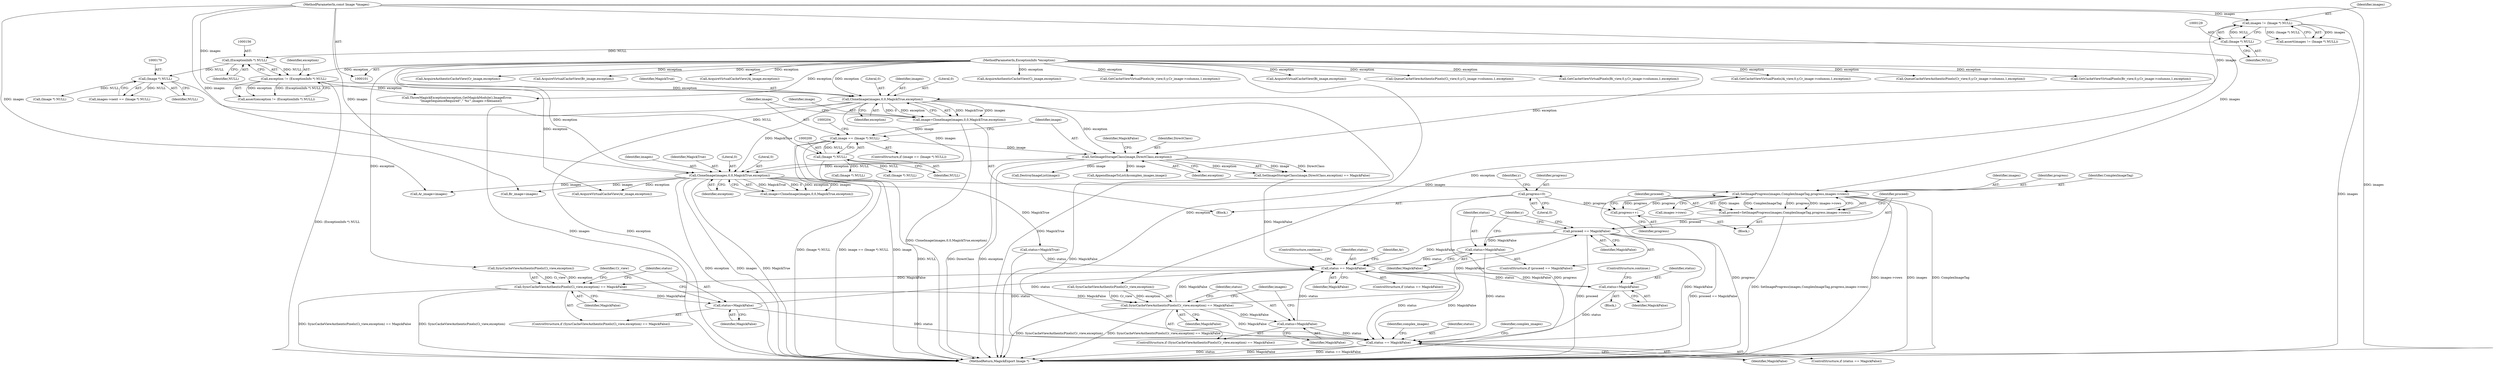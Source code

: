 digraph "0_ImageMagick_d5089971bd792311aaab5cb73460326d7ef7f32d@pointer" {
"1000878" [label="(Call,SetImageProgress(images,ComplexImageTag,progress,images->rows))"];
"1000102" [label="(MethodParameterIn,const Image *images)"];
"1000234" [label="(Call,CloneImage(images,0,0,MagickTrue,exception))"];
"1000190" [label="(Call,CloneImage(images,0,0,MagickTrue,exception))"];
"1000126" [label="(Call,images != (Image *) NULL)"];
"1000128" [label="(Call,(Image *) NULL)"];
"1000153" [label="(Call,exception != (ExceptionInfo *) NULL)"];
"1000104" [label="(MethodParameterIn,ExceptionInfo *exception)"];
"1000155" [label="(Call,(ExceptionInfo *) NULL)"];
"1000208" [label="(Call,SetImageStorageClass(image,DirectClass,exception))"];
"1000197" [label="(Call,image == (Image *) NULL)"];
"1000188" [label="(Call,image=CloneImage(images,0,0,MagickTrue,exception))"];
"1000199" [label="(Call,(Image *) NULL)"];
"1000169" [label="(Call,(Image *) NULL)"];
"1000874" [label="(Call,progress++)"];
"1000374" [label="(Call,progress=0)"];
"1000878" [label="(Call,SetImageProgress(images,ComplexImageTag,progress,images->rows))"];
"1000876" [label="(Call,proceed=SetImageProgress(images,ComplexImageTag,progress,images->rows))"];
"1000886" [label="(Call,proceed == MagickFalse)"];
"1000395" [label="(Call,status == MagickFalse)"];
"1000502" [label="(Call,status=MagickFalse)"];
"1000917" [label="(Call,status == MagickFalse)"];
"1000847" [label="(Call,SyncCacheViewAuthenticPixels(Ci_view,exception) == MagickFalse)"];
"1000852" [label="(Call,status=MagickFalse)"];
"1000856" [label="(Call,SyncCacheViewAuthenticPixels(Cr_view,exception) == MagickFalse)"];
"1000861" [label="(Call,status=MagickFalse)"];
"1000889" [label="(Call,status=MagickFalse)"];
"1000175" [label="(Call,ThrowMagickException(exception,GetMagickModule(),ImageError,\n        \"ImageSequenceRequired\",\"`%s'\",images->filename))"];
"1000874" [label="(Call,progress++)"];
"1000412" [label="(Call,GetCacheViewVirtualPixels(Ai_view,0,y,Cr_image->columns,1,exception))"];
"1000188" [label="(Call,image=CloneImage(images,0,0,MagickTrue,exception))"];
"1000343" [label="(Call,AcquireVirtualCacheView(Ar_image,exception))"];
"1000445" [label="(Call,QueueCacheViewAuthenticPixels(Cr_view,0,y,Cr_image->columns,1,exception))"];
"1000888" [label="(Identifier,MagickFalse)"];
"1000194" [label="(Identifier,MagickTrue)"];
"1000878" [label="(Call,SetImageProgress(images,ComplexImageTag,progress,images->rows))"];
"1000189" [label="(Identifier,image)"];
"1000198" [label="(Identifier,image)"];
"1000155" [label="(Call,(ExceptionInfo *) NULL)"];
"1000102" [label="(MethodParameterIn,const Image *images)"];
"1000846" [label="(ControlStructure,if (SyncCacheViewAuthenticPixels(Ci_view,exception) == MagickFalse))"];
"1000423" [label="(Call,GetCacheViewVirtualPixels(Br_view,0,y,Cr_image->columns,1,exception))"];
"1000208" [label="(Call,SetImageStorageClass(image,DirectClass,exception))"];
"1000169" [label="(Call,(Image *) NULL)"];
"1000286" [label="(Call,Br_image=images)"];
"1000105" [label="(Block,)"];
"1000856" [label="(Call,SyncCacheViewAuthenticPixels(Cr_view,exception) == MagickFalse)"];
"1000228" [label="(Call,AppendImageToList(&complex_images,image))"];
"1000880" [label="(Identifier,ComplexImageTag)"];
"1000501" [label="(Block,)"];
"1000363" [label="(Call,AcquireAuthenticCacheView(Cr_image,exception))"];
"1000353" [label="(Call,AcquireVirtualCacheView(Br_image,exception))"];
"1000848" [label="(Call,SyncCacheViewAuthenticPixels(Ci_view,exception))"];
"1000400" [label="(Identifier,Ar)"];
"1000886" [label="(Call,proceed == MagickFalse)"];
"1000919" [label="(Identifier,MagickFalse)"];
"1000153" [label="(Call,exception != (ExceptionInfo *) NULL)"];
"1000211" [label="(Identifier,exception)"];
"1000278" [label="(Call,Ar_image=images)"];
"1000126" [label="(Call,images != (Image *) NULL)"];
"1000505" [label="(ControlStructure,continue;)"];
"1000397" [label="(Identifier,MagickFalse)"];
"1000926" [label="(MethodReturn,MagickExport Image *)"];
"1000889" [label="(Call,status=MagickFalse)"];
"1000192" [label="(Literal,0)"];
"1000847" [label="(Call,SyncCacheViewAuthenticPixels(Ci_view,exception) == MagickFalse)"];
"1000232" [label="(Call,image=CloneImage(images,0,0,MagickTrue,exception))"];
"1000389" [label="(Identifier,y)"];
"1000243" [label="(Call,(Image *) NULL)"];
"1000128" [label="(Call,(Image *) NULL)"];
"1000195" [label="(Identifier,exception)"];
"1000348" [label="(Call,AcquireVirtualCacheView(Ai_image,exception))"];
"1000207" [label="(Call,SetImageStorageClass(image,DirectClass,exception) == MagickFalse)"];
"1000368" [label="(Call,AcquireAuthenticCacheView(Ci_image,exception))"];
"1000165" [label="(Call,images->next == (Image *) NULL)"];
"1000236" [label="(Literal,0)"];
"1000130" [label="(Identifier,NULL)"];
"1000885" [label="(ControlStructure,if (proceed == MagickFalse))"];
"1000890" [label="(Identifier,status)"];
"1000502" [label="(Call,status=MagickFalse)"];
"1000398" [label="(ControlStructure,continue;)"];
"1000860" [label="(Identifier,MagickFalse)"];
"1000239" [label="(Identifier,exception)"];
"1000235" [label="(Identifier,images)"];
"1000238" [label="(Identifier,MagickTrue)"];
"1000127" [label="(Identifier,images)"];
"1000375" [label="(Identifier,progress)"];
"1000209" [label="(Identifier,image)"];
"1000376" [label="(Literal,0)"];
"1000171" [label="(Identifier,NULL)"];
"1000916" [label="(ControlStructure,if (status == MagickFalse))"];
"1000855" [label="(ControlStructure,if (SyncCacheViewAuthenticPixels(Cr_view,exception) == MagickFalse))"];
"1000237" [label="(Literal,0)"];
"1000394" [label="(ControlStructure,if (status == MagickFalse))"];
"1000876" [label="(Call,proceed=SetImageProgress(images,ComplexImageTag,progress,images->rows))"];
"1000401" [label="(Call,GetCacheViewVirtualPixels(Ar_view,0,y,Cr_image->columns,1,exception))"];
"1000504" [label="(Identifier,MagickFalse)"];
"1000152" [label="(Call,assert(exception != (ExceptionInfo *) NULL))"];
"1000201" [label="(Identifier,NULL)"];
"1000203" [label="(Call,(Image *) NULL)"];
"1000879" [label="(Identifier,images)"];
"1000882" [label="(Call,images->rows)"];
"1000104" [label="(MethodParameterIn,ExceptionInfo *exception)"];
"1000921" [label="(Identifier,complex_images)"];
"1000234" [label="(Call,CloneImage(images,0,0,MagickTrue,exception))"];
"1000875" [label="(Identifier,progress)"];
"1000891" [label="(Identifier,MagickFalse)"];
"1000918" [label="(Identifier,status)"];
"1000191" [label="(Identifier,images)"];
"1000193" [label="(Literal,0)"];
"1000852" [label="(Call,status=MagickFalse)"];
"1000185" [label="(Call,(Image *) NULL)"];
"1000216" [label="(Call,DestroyImageList(image))"];
"1000854" [label="(Identifier,MagickFalse)"];
"1000917" [label="(Call,status == MagickFalse)"];
"1000867" [label="(Identifier,images)"];
"1000863" [label="(Identifier,MagickFalse)"];
"1000358" [label="(Call,AcquireVirtualCacheView(Bi_image,exception))"];
"1000853" [label="(Identifier,status)"];
"1000857" [label="(Call,SyncCacheViewAuthenticPixels(Cr_view,exception))"];
"1000197" [label="(Call,image == (Image *) NULL)"];
"1000190" [label="(Call,CloneImage(images,0,0,MagickTrue,exception))"];
"1000374" [label="(Call,progress=0)"];
"1000881" [label="(Identifier,progress)"];
"1000851" [label="(Identifier,MagickFalse)"];
"1000396" [label="(Identifier,status)"];
"1000887" [label="(Identifier,proceed)"];
"1000154" [label="(Identifier,exception)"];
"1000503" [label="(Identifier,status)"];
"1000862" [label="(Identifier,status)"];
"1000456" [label="(Call,QueueCacheViewAuthenticPixels(Ci_view,0,y,Ci_image->columns,1,exception))"];
"1000210" [label="(Identifier,DirectClass)"];
"1000925" [label="(Identifier,complex_images)"];
"1000125" [label="(Call,assert(images != (Image *) NULL))"];
"1000371" [label="(Call,status=MagickTrue)"];
"1000861" [label="(Call,status=MagickFalse)"];
"1000212" [label="(Identifier,MagickFalse)"];
"1000872" [label="(Block,)"];
"1000199" [label="(Call,(Image *) NULL)"];
"1000395" [label="(Call,status == MagickFalse)"];
"1000877" [label="(Identifier,proceed)"];
"1000379" [label="(Identifier,y)"];
"1000157" [label="(Identifier,NULL)"];
"1000434" [label="(Call,GetCacheViewVirtualPixels(Bi_view,0,y,Cr_image->columns,1,exception))"];
"1000858" [label="(Identifier,Cr_view)"];
"1000196" [label="(ControlStructure,if (image == (Image *) NULL))"];
"1000878" -> "1000876"  [label="AST: "];
"1000878" -> "1000882"  [label="CFG: "];
"1000879" -> "1000878"  [label="AST: "];
"1000880" -> "1000878"  [label="AST: "];
"1000881" -> "1000878"  [label="AST: "];
"1000882" -> "1000878"  [label="AST: "];
"1000876" -> "1000878"  [label="CFG: "];
"1000878" -> "1000926"  [label="DDG: progress"];
"1000878" -> "1000926"  [label="DDG: images->rows"];
"1000878" -> "1000926"  [label="DDG: images"];
"1000878" -> "1000926"  [label="DDG: ComplexImageTag"];
"1000878" -> "1000874"  [label="DDG: progress"];
"1000878" -> "1000876"  [label="DDG: images"];
"1000878" -> "1000876"  [label="DDG: ComplexImageTag"];
"1000878" -> "1000876"  [label="DDG: progress"];
"1000878" -> "1000876"  [label="DDG: images->rows"];
"1000102" -> "1000878"  [label="DDG: images"];
"1000234" -> "1000878"  [label="DDG: images"];
"1000874" -> "1000878"  [label="DDG: progress"];
"1000102" -> "1000101"  [label="AST: "];
"1000102" -> "1000926"  [label="DDG: images"];
"1000102" -> "1000126"  [label="DDG: images"];
"1000102" -> "1000190"  [label="DDG: images"];
"1000102" -> "1000234"  [label="DDG: images"];
"1000102" -> "1000278"  [label="DDG: images"];
"1000102" -> "1000286"  [label="DDG: images"];
"1000234" -> "1000232"  [label="AST: "];
"1000234" -> "1000239"  [label="CFG: "];
"1000235" -> "1000234"  [label="AST: "];
"1000236" -> "1000234"  [label="AST: "];
"1000237" -> "1000234"  [label="AST: "];
"1000238" -> "1000234"  [label="AST: "];
"1000239" -> "1000234"  [label="AST: "];
"1000232" -> "1000234"  [label="CFG: "];
"1000234" -> "1000926"  [label="DDG: exception"];
"1000234" -> "1000926"  [label="DDG: images"];
"1000234" -> "1000926"  [label="DDG: MagickTrue"];
"1000234" -> "1000232"  [label="DDG: MagickTrue"];
"1000234" -> "1000232"  [label="DDG: 0"];
"1000234" -> "1000232"  [label="DDG: exception"];
"1000234" -> "1000232"  [label="DDG: images"];
"1000190" -> "1000234"  [label="DDG: images"];
"1000190" -> "1000234"  [label="DDG: MagickTrue"];
"1000208" -> "1000234"  [label="DDG: exception"];
"1000104" -> "1000234"  [label="DDG: exception"];
"1000234" -> "1000278"  [label="DDG: images"];
"1000234" -> "1000286"  [label="DDG: images"];
"1000234" -> "1000343"  [label="DDG: exception"];
"1000234" -> "1000371"  [label="DDG: MagickTrue"];
"1000190" -> "1000188"  [label="AST: "];
"1000190" -> "1000195"  [label="CFG: "];
"1000191" -> "1000190"  [label="AST: "];
"1000192" -> "1000190"  [label="AST: "];
"1000193" -> "1000190"  [label="AST: "];
"1000194" -> "1000190"  [label="AST: "];
"1000195" -> "1000190"  [label="AST: "];
"1000188" -> "1000190"  [label="CFG: "];
"1000190" -> "1000926"  [label="DDG: MagickTrue"];
"1000190" -> "1000926"  [label="DDG: exception"];
"1000190" -> "1000926"  [label="DDG: images"];
"1000190" -> "1000188"  [label="DDG: MagickTrue"];
"1000190" -> "1000188"  [label="DDG: images"];
"1000190" -> "1000188"  [label="DDG: 0"];
"1000190" -> "1000188"  [label="DDG: exception"];
"1000126" -> "1000190"  [label="DDG: images"];
"1000153" -> "1000190"  [label="DDG: exception"];
"1000104" -> "1000190"  [label="DDG: exception"];
"1000190" -> "1000208"  [label="DDG: exception"];
"1000126" -> "1000125"  [label="AST: "];
"1000126" -> "1000128"  [label="CFG: "];
"1000127" -> "1000126"  [label="AST: "];
"1000128" -> "1000126"  [label="AST: "];
"1000125" -> "1000126"  [label="CFG: "];
"1000126" -> "1000926"  [label="DDG: images"];
"1000126" -> "1000125"  [label="DDG: images"];
"1000126" -> "1000125"  [label="DDG: (Image *) NULL"];
"1000128" -> "1000126"  [label="DDG: NULL"];
"1000128" -> "1000130"  [label="CFG: "];
"1000129" -> "1000128"  [label="AST: "];
"1000130" -> "1000128"  [label="AST: "];
"1000128" -> "1000155"  [label="DDG: NULL"];
"1000153" -> "1000152"  [label="AST: "];
"1000153" -> "1000155"  [label="CFG: "];
"1000154" -> "1000153"  [label="AST: "];
"1000155" -> "1000153"  [label="AST: "];
"1000152" -> "1000153"  [label="CFG: "];
"1000153" -> "1000926"  [label="DDG: (ExceptionInfo *) NULL"];
"1000153" -> "1000152"  [label="DDG: exception"];
"1000153" -> "1000152"  [label="DDG: (ExceptionInfo *) NULL"];
"1000104" -> "1000153"  [label="DDG: exception"];
"1000155" -> "1000153"  [label="DDG: NULL"];
"1000153" -> "1000175"  [label="DDG: exception"];
"1000104" -> "1000101"  [label="AST: "];
"1000104" -> "1000926"  [label="DDG: exception"];
"1000104" -> "1000175"  [label="DDG: exception"];
"1000104" -> "1000208"  [label="DDG: exception"];
"1000104" -> "1000343"  [label="DDG: exception"];
"1000104" -> "1000348"  [label="DDG: exception"];
"1000104" -> "1000353"  [label="DDG: exception"];
"1000104" -> "1000358"  [label="DDG: exception"];
"1000104" -> "1000363"  [label="DDG: exception"];
"1000104" -> "1000368"  [label="DDG: exception"];
"1000104" -> "1000401"  [label="DDG: exception"];
"1000104" -> "1000412"  [label="DDG: exception"];
"1000104" -> "1000423"  [label="DDG: exception"];
"1000104" -> "1000434"  [label="DDG: exception"];
"1000104" -> "1000445"  [label="DDG: exception"];
"1000104" -> "1000456"  [label="DDG: exception"];
"1000104" -> "1000848"  [label="DDG: exception"];
"1000104" -> "1000857"  [label="DDG: exception"];
"1000155" -> "1000157"  [label="CFG: "];
"1000156" -> "1000155"  [label="AST: "];
"1000157" -> "1000155"  [label="AST: "];
"1000155" -> "1000169"  [label="DDG: NULL"];
"1000208" -> "1000207"  [label="AST: "];
"1000208" -> "1000211"  [label="CFG: "];
"1000209" -> "1000208"  [label="AST: "];
"1000210" -> "1000208"  [label="AST: "];
"1000211" -> "1000208"  [label="AST: "];
"1000212" -> "1000208"  [label="CFG: "];
"1000208" -> "1000926"  [label="DDG: DirectClass"];
"1000208" -> "1000926"  [label="DDG: exception"];
"1000208" -> "1000207"  [label="DDG: image"];
"1000208" -> "1000207"  [label="DDG: DirectClass"];
"1000208" -> "1000207"  [label="DDG: exception"];
"1000197" -> "1000208"  [label="DDG: image"];
"1000208" -> "1000216"  [label="DDG: image"];
"1000208" -> "1000228"  [label="DDG: image"];
"1000197" -> "1000196"  [label="AST: "];
"1000197" -> "1000199"  [label="CFG: "];
"1000198" -> "1000197"  [label="AST: "];
"1000199" -> "1000197"  [label="AST: "];
"1000204" -> "1000197"  [label="CFG: "];
"1000209" -> "1000197"  [label="CFG: "];
"1000197" -> "1000926"  [label="DDG: image == (Image *) NULL"];
"1000197" -> "1000926"  [label="DDG: (Image *) NULL"];
"1000197" -> "1000926"  [label="DDG: image"];
"1000188" -> "1000197"  [label="DDG: image"];
"1000199" -> "1000197"  [label="DDG: NULL"];
"1000188" -> "1000105"  [label="AST: "];
"1000189" -> "1000188"  [label="AST: "];
"1000198" -> "1000188"  [label="CFG: "];
"1000188" -> "1000926"  [label="DDG: CloneImage(images,0,0,MagickTrue,exception)"];
"1000199" -> "1000201"  [label="CFG: "];
"1000200" -> "1000199"  [label="AST: "];
"1000201" -> "1000199"  [label="AST: "];
"1000199" -> "1000926"  [label="DDG: NULL"];
"1000169" -> "1000199"  [label="DDG: NULL"];
"1000199" -> "1000203"  [label="DDG: NULL"];
"1000199" -> "1000243"  [label="DDG: NULL"];
"1000169" -> "1000165"  [label="AST: "];
"1000169" -> "1000171"  [label="CFG: "];
"1000170" -> "1000169"  [label="AST: "];
"1000171" -> "1000169"  [label="AST: "];
"1000165" -> "1000169"  [label="CFG: "];
"1000169" -> "1000165"  [label="DDG: NULL"];
"1000169" -> "1000185"  [label="DDG: NULL"];
"1000874" -> "1000872"  [label="AST: "];
"1000874" -> "1000875"  [label="CFG: "];
"1000875" -> "1000874"  [label="AST: "];
"1000877" -> "1000874"  [label="CFG: "];
"1000374" -> "1000874"  [label="DDG: progress"];
"1000374" -> "1000105"  [label="AST: "];
"1000374" -> "1000376"  [label="CFG: "];
"1000375" -> "1000374"  [label="AST: "];
"1000376" -> "1000374"  [label="AST: "];
"1000379" -> "1000374"  [label="CFG: "];
"1000374" -> "1000926"  [label="DDG: progress"];
"1000876" -> "1000872"  [label="AST: "];
"1000877" -> "1000876"  [label="AST: "];
"1000887" -> "1000876"  [label="CFG: "];
"1000876" -> "1000926"  [label="DDG: SetImageProgress(images,ComplexImageTag,progress,images->rows)"];
"1000876" -> "1000886"  [label="DDG: proceed"];
"1000886" -> "1000885"  [label="AST: "];
"1000886" -> "1000888"  [label="CFG: "];
"1000887" -> "1000886"  [label="AST: "];
"1000888" -> "1000886"  [label="AST: "];
"1000890" -> "1000886"  [label="CFG: "];
"1000389" -> "1000886"  [label="CFG: "];
"1000886" -> "1000926"  [label="DDG: proceed == MagickFalse"];
"1000886" -> "1000926"  [label="DDG: proceed"];
"1000886" -> "1000395"  [label="DDG: MagickFalse"];
"1000856" -> "1000886"  [label="DDG: MagickFalse"];
"1000886" -> "1000889"  [label="DDG: MagickFalse"];
"1000886" -> "1000917"  [label="DDG: MagickFalse"];
"1000395" -> "1000394"  [label="AST: "];
"1000395" -> "1000397"  [label="CFG: "];
"1000396" -> "1000395"  [label="AST: "];
"1000397" -> "1000395"  [label="AST: "];
"1000398" -> "1000395"  [label="CFG: "];
"1000400" -> "1000395"  [label="CFG: "];
"1000852" -> "1000395"  [label="DDG: status"];
"1000502" -> "1000395"  [label="DDG: status"];
"1000889" -> "1000395"  [label="DDG: status"];
"1000371" -> "1000395"  [label="DDG: status"];
"1000861" -> "1000395"  [label="DDG: status"];
"1000856" -> "1000395"  [label="DDG: MagickFalse"];
"1000207" -> "1000395"  [label="DDG: MagickFalse"];
"1000395" -> "1000502"  [label="DDG: MagickFalse"];
"1000395" -> "1000847"  [label="DDG: MagickFalse"];
"1000395" -> "1000917"  [label="DDG: status"];
"1000395" -> "1000917"  [label="DDG: MagickFalse"];
"1000502" -> "1000501"  [label="AST: "];
"1000502" -> "1000504"  [label="CFG: "];
"1000503" -> "1000502"  [label="AST: "];
"1000504" -> "1000502"  [label="AST: "];
"1000505" -> "1000502"  [label="CFG: "];
"1000502" -> "1000917"  [label="DDG: status"];
"1000917" -> "1000916"  [label="AST: "];
"1000917" -> "1000919"  [label="CFG: "];
"1000918" -> "1000917"  [label="AST: "];
"1000919" -> "1000917"  [label="AST: "];
"1000921" -> "1000917"  [label="CFG: "];
"1000925" -> "1000917"  [label="CFG: "];
"1000917" -> "1000926"  [label="DDG: status"];
"1000917" -> "1000926"  [label="DDG: MagickFalse"];
"1000917" -> "1000926"  [label="DDG: status == MagickFalse"];
"1000852" -> "1000917"  [label="DDG: status"];
"1000889" -> "1000917"  [label="DDG: status"];
"1000371" -> "1000917"  [label="DDG: status"];
"1000861" -> "1000917"  [label="DDG: status"];
"1000856" -> "1000917"  [label="DDG: MagickFalse"];
"1000207" -> "1000917"  [label="DDG: MagickFalse"];
"1000847" -> "1000846"  [label="AST: "];
"1000847" -> "1000851"  [label="CFG: "];
"1000848" -> "1000847"  [label="AST: "];
"1000851" -> "1000847"  [label="AST: "];
"1000853" -> "1000847"  [label="CFG: "];
"1000858" -> "1000847"  [label="CFG: "];
"1000847" -> "1000926"  [label="DDG: SyncCacheViewAuthenticPixels(Ci_view,exception)"];
"1000847" -> "1000926"  [label="DDG: SyncCacheViewAuthenticPixels(Ci_view,exception) == MagickFalse"];
"1000848" -> "1000847"  [label="DDG: Ci_view"];
"1000848" -> "1000847"  [label="DDG: exception"];
"1000847" -> "1000852"  [label="DDG: MagickFalse"];
"1000847" -> "1000856"  [label="DDG: MagickFalse"];
"1000852" -> "1000846"  [label="AST: "];
"1000852" -> "1000854"  [label="CFG: "];
"1000853" -> "1000852"  [label="AST: "];
"1000854" -> "1000852"  [label="AST: "];
"1000858" -> "1000852"  [label="CFG: "];
"1000856" -> "1000855"  [label="AST: "];
"1000856" -> "1000860"  [label="CFG: "];
"1000857" -> "1000856"  [label="AST: "];
"1000860" -> "1000856"  [label="AST: "];
"1000862" -> "1000856"  [label="CFG: "];
"1000867" -> "1000856"  [label="CFG: "];
"1000856" -> "1000926"  [label="DDG: SyncCacheViewAuthenticPixels(Cr_view,exception)"];
"1000856" -> "1000926"  [label="DDG: SyncCacheViewAuthenticPixels(Cr_view,exception) == MagickFalse"];
"1000857" -> "1000856"  [label="DDG: Cr_view"];
"1000857" -> "1000856"  [label="DDG: exception"];
"1000856" -> "1000861"  [label="DDG: MagickFalse"];
"1000861" -> "1000855"  [label="AST: "];
"1000861" -> "1000863"  [label="CFG: "];
"1000862" -> "1000861"  [label="AST: "];
"1000863" -> "1000861"  [label="AST: "];
"1000867" -> "1000861"  [label="CFG: "];
"1000889" -> "1000885"  [label="AST: "];
"1000889" -> "1000891"  [label="CFG: "];
"1000890" -> "1000889"  [label="AST: "];
"1000891" -> "1000889"  [label="AST: "];
"1000389" -> "1000889"  [label="CFG: "];
}
